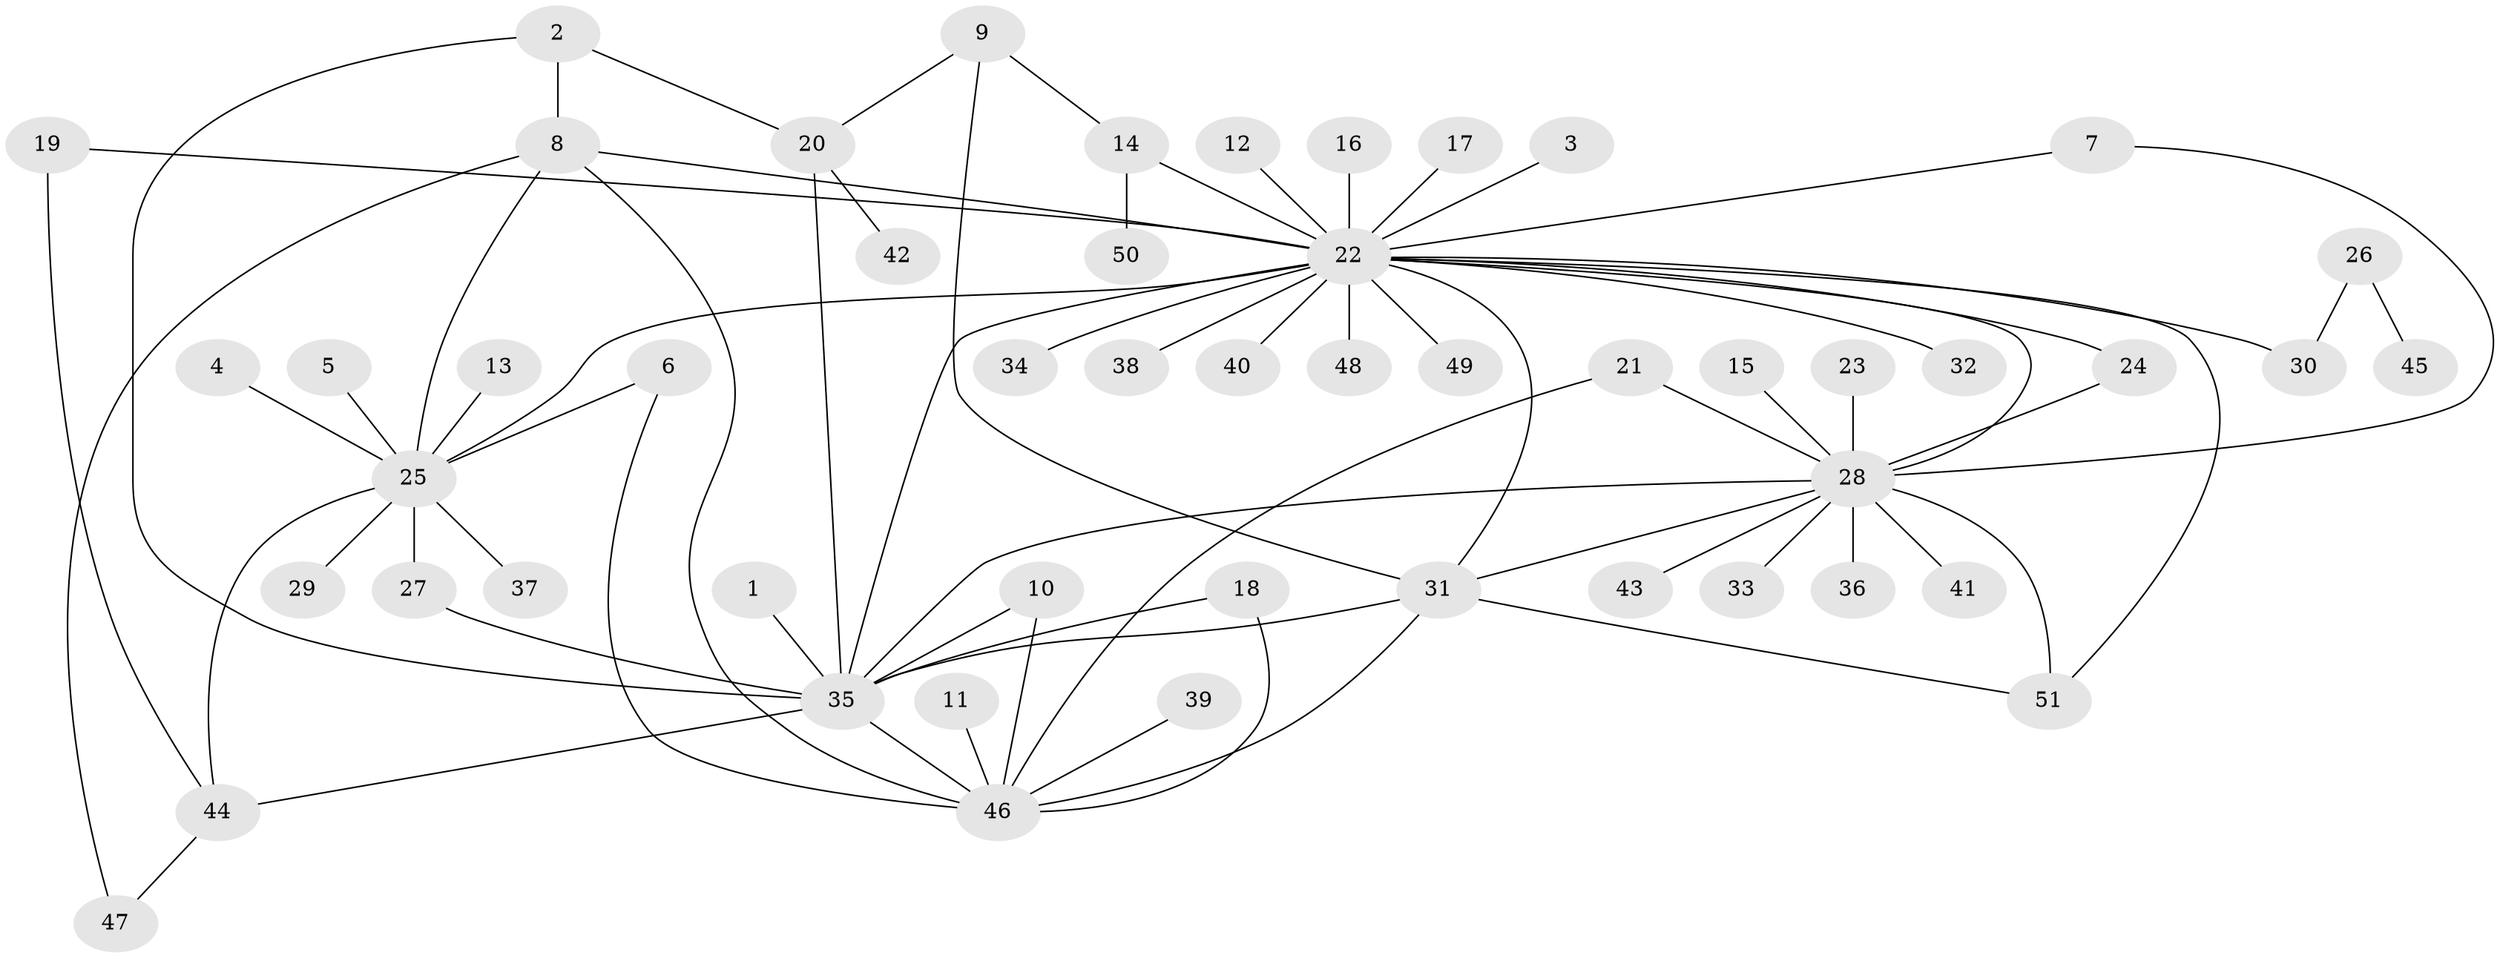 // original degree distribution, {27: 0.00980392156862745, 2: 0.24509803921568626, 17: 0.00980392156862745, 7: 0.0196078431372549, 15: 0.00980392156862745, 16: 0.00980392156862745, 12: 0.00980392156862745, 4: 0.058823529411764705, 3: 0.0784313725490196, 1: 0.5196078431372549, 5: 0.0196078431372549, 6: 0.00980392156862745}
// Generated by graph-tools (version 1.1) at 2025/01/03/09/25 03:01:43]
// undirected, 51 vertices, 72 edges
graph export_dot {
graph [start="1"]
  node [color=gray90,style=filled];
  1;
  2;
  3;
  4;
  5;
  6;
  7;
  8;
  9;
  10;
  11;
  12;
  13;
  14;
  15;
  16;
  17;
  18;
  19;
  20;
  21;
  22;
  23;
  24;
  25;
  26;
  27;
  28;
  29;
  30;
  31;
  32;
  33;
  34;
  35;
  36;
  37;
  38;
  39;
  40;
  41;
  42;
  43;
  44;
  45;
  46;
  47;
  48;
  49;
  50;
  51;
  1 -- 35 [weight=1.0];
  2 -- 8 [weight=1.0];
  2 -- 20 [weight=1.0];
  2 -- 35 [weight=1.0];
  3 -- 22 [weight=1.0];
  4 -- 25 [weight=1.0];
  5 -- 25 [weight=1.0];
  6 -- 25 [weight=1.0];
  6 -- 46 [weight=1.0];
  7 -- 22 [weight=1.0];
  7 -- 28 [weight=1.0];
  8 -- 22 [weight=1.0];
  8 -- 25 [weight=1.0];
  8 -- 46 [weight=1.0];
  8 -- 47 [weight=1.0];
  9 -- 14 [weight=1.0];
  9 -- 20 [weight=1.0];
  9 -- 31 [weight=1.0];
  10 -- 35 [weight=1.0];
  10 -- 46 [weight=1.0];
  11 -- 46 [weight=1.0];
  12 -- 22 [weight=1.0];
  13 -- 25 [weight=1.0];
  14 -- 22 [weight=2.0];
  14 -- 50 [weight=1.0];
  15 -- 28 [weight=1.0];
  16 -- 22 [weight=1.0];
  17 -- 22 [weight=1.0];
  18 -- 35 [weight=1.0];
  18 -- 46 [weight=1.0];
  19 -- 22 [weight=2.0];
  19 -- 44 [weight=1.0];
  20 -- 35 [weight=2.0];
  20 -- 42 [weight=1.0];
  21 -- 28 [weight=1.0];
  21 -- 46 [weight=1.0];
  22 -- 24 [weight=1.0];
  22 -- 25 [weight=1.0];
  22 -- 28 [weight=1.0];
  22 -- 30 [weight=1.0];
  22 -- 31 [weight=1.0];
  22 -- 32 [weight=1.0];
  22 -- 34 [weight=1.0];
  22 -- 35 [weight=1.0];
  22 -- 38 [weight=1.0];
  22 -- 40 [weight=1.0];
  22 -- 48 [weight=1.0];
  22 -- 49 [weight=1.0];
  22 -- 51 [weight=2.0];
  23 -- 28 [weight=1.0];
  24 -- 28 [weight=1.0];
  25 -- 27 [weight=1.0];
  25 -- 29 [weight=1.0];
  25 -- 37 [weight=1.0];
  25 -- 44 [weight=1.0];
  26 -- 30 [weight=1.0];
  26 -- 45 [weight=1.0];
  27 -- 35 [weight=1.0];
  28 -- 31 [weight=1.0];
  28 -- 33 [weight=1.0];
  28 -- 35 [weight=1.0];
  28 -- 36 [weight=1.0];
  28 -- 41 [weight=1.0];
  28 -- 43 [weight=1.0];
  28 -- 51 [weight=2.0];
  31 -- 35 [weight=1.0];
  31 -- 46 [weight=1.0];
  31 -- 51 [weight=1.0];
  35 -- 44 [weight=2.0];
  35 -- 46 [weight=2.0];
  39 -- 46 [weight=1.0];
  44 -- 47 [weight=1.0];
}

